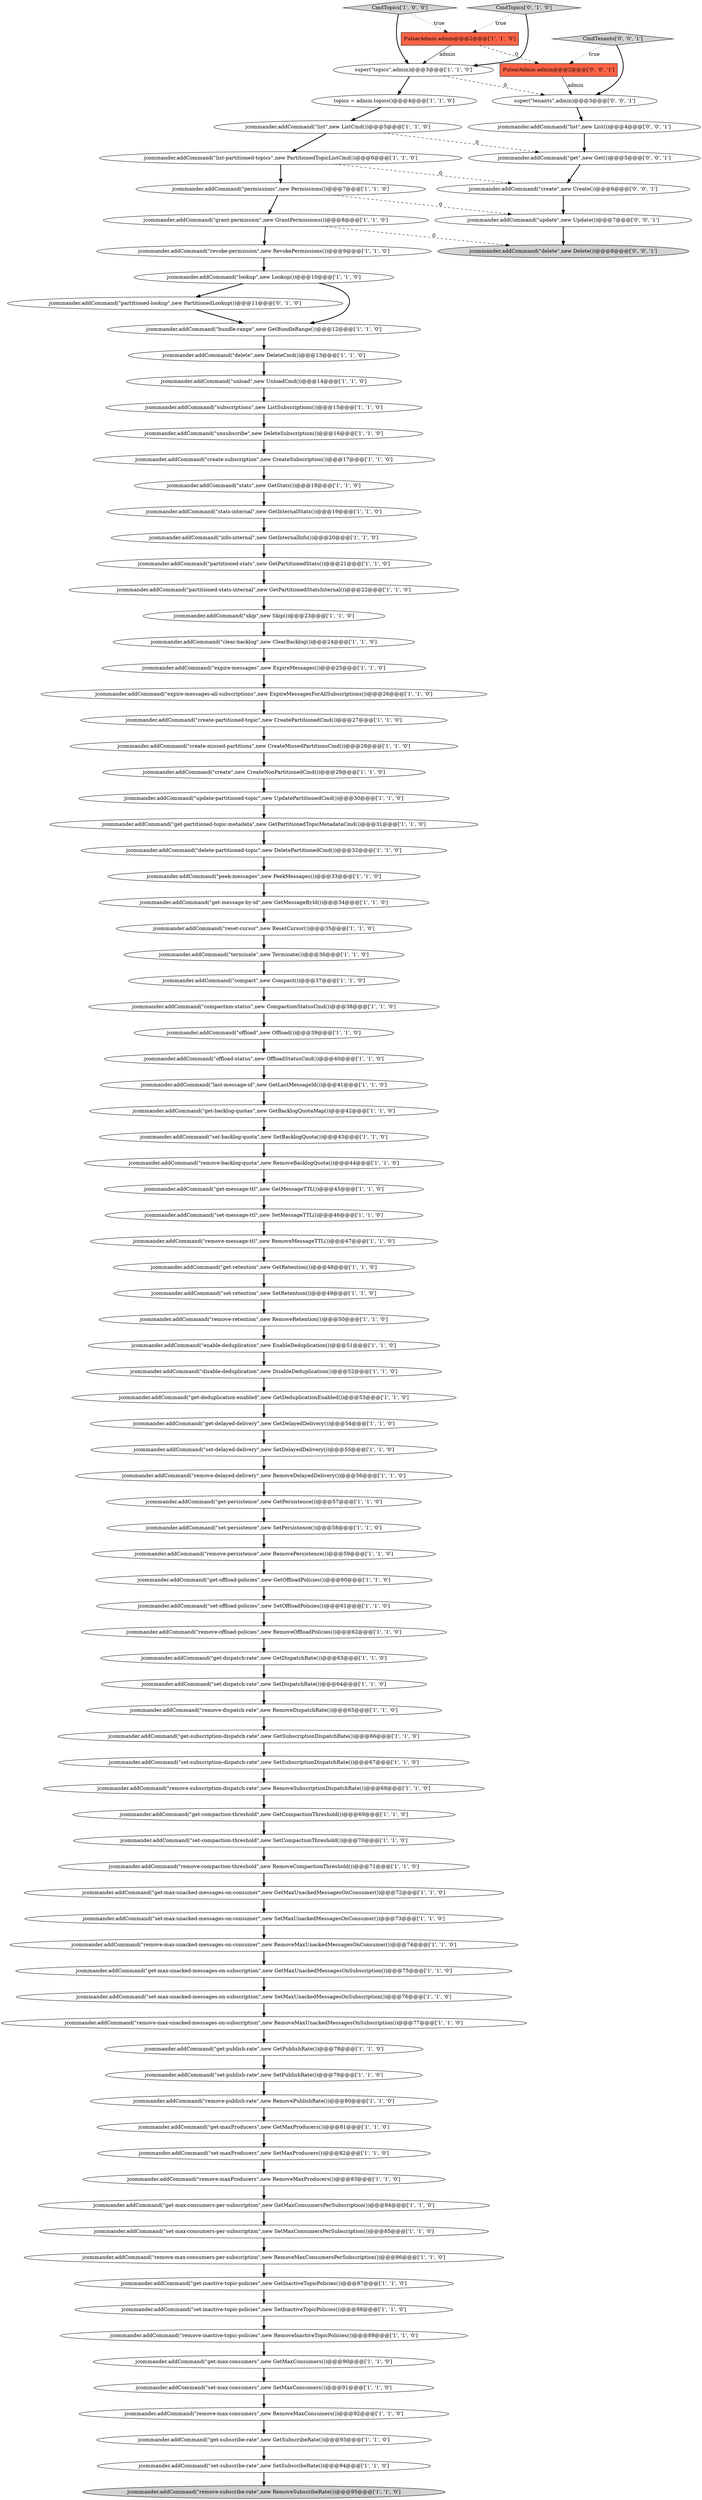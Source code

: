 digraph {
24 [style = filled, label = "jcommander.addCommand(\"get-delayed-delivery\",new GetDelayedDelivery())@@@54@@@['1', '1', '0']", fillcolor = white, shape = ellipse image = "AAA0AAABBB1BBB"];
49 [style = filled, label = "jcommander.addCommand(\"get-max-unacked-messages-on-subscription\",new GetMaxUnackedMessagesOnSubscription())@@@75@@@['1', '1', '0']", fillcolor = white, shape = ellipse image = "AAA0AAABBB1BBB"];
65 [style = filled, label = "jcommander.addCommand(\"permissions\",new Permissions())@@@7@@@['1', '1', '0']", fillcolor = white, shape = ellipse image = "AAA0AAABBB1BBB"];
93 [style = filled, label = "jcommander.addCommand(\"get-partitioned-topic-metadata\",new GetPartitionedTopicMetadataCmd())@@@31@@@['1', '1', '0']", fillcolor = white, shape = ellipse image = "AAA0AAABBB1BBB"];
75 [style = filled, label = "jcommander.addCommand(\"set-max-unacked-messages-on-subscription\",new SetMaxUnackedMessagesOnSubscription())@@@76@@@['1', '1', '0']", fillcolor = white, shape = ellipse image = "AAA0AAABBB1BBB"];
69 [style = filled, label = "jcommander.addCommand(\"list\",new ListCmd())@@@5@@@['1', '1', '0']", fillcolor = white, shape = ellipse image = "AAA0AAABBB1BBB"];
64 [style = filled, label = "jcommander.addCommand(\"create\",new CreateNonPartitionedCmd())@@@29@@@['1', '1', '0']", fillcolor = white, shape = ellipse image = "AAA0AAABBB1BBB"];
33 [style = filled, label = "jcommander.addCommand(\"terminate\",new Terminate())@@@36@@@['1', '1', '0']", fillcolor = white, shape = ellipse image = "AAA0AAABBB1BBB"];
17 [style = filled, label = "jcommander.addCommand(\"get-persistence\",new GetPersistence())@@@57@@@['1', '1', '0']", fillcolor = white, shape = ellipse image = "AAA0AAABBB1BBB"];
102 [style = filled, label = "jcommander.addCommand(\"list\",new List())@@@4@@@['0', '0', '1']", fillcolor = white, shape = ellipse image = "AAA0AAABBB3BBB"];
30 [style = filled, label = "jcommander.addCommand(\"remove-dispatch-rate\",new RemoveDispatchRate())@@@65@@@['1', '1', '0']", fillcolor = white, shape = ellipse image = "AAA0AAABBB1BBB"];
12 [style = filled, label = "jcommander.addCommand(\"partitioned-stats\",new GetPartitionedStats())@@@21@@@['1', '1', '0']", fillcolor = white, shape = ellipse image = "AAA0AAABBB1BBB"];
89 [style = filled, label = "jcommander.addCommand(\"remove-inactive-topic-policies\",new RemoveInactiveTopicPolicies())@@@89@@@['1', '1', '0']", fillcolor = white, shape = ellipse image = "AAA0AAABBB1BBB"];
94 [style = filled, label = "jcommander.addCommand(\"partitioned-lookup\",new PartitionedLookup())@@@11@@@['0', '1', '0']", fillcolor = white, shape = ellipse image = "AAA1AAABBB2BBB"];
96 [style = filled, label = "CmdTenants['0', '0', '1']", fillcolor = lightgray, shape = diamond image = "AAA0AAABBB3BBB"];
98 [style = filled, label = "PulsarAdmin admin@@@2@@@['0', '0', '1']", fillcolor = tomato, shape = box image = "AAA0AAABBB3BBB"];
37 [style = filled, label = "jcommander.addCommand(\"set-subscription-dispatch-rate\",new SetSubscriptionDispatchRate())@@@67@@@['1', '1', '0']", fillcolor = white, shape = ellipse image = "AAA0AAABBB1BBB"];
54 [style = filled, label = "jcommander.addCommand(\"get-dispatch-rate\",new GetDispatchRate())@@@63@@@['1', '1', '0']", fillcolor = white, shape = ellipse image = "AAA0AAABBB1BBB"];
47 [style = filled, label = "super(\"topics\",admin)@@@3@@@['1', '1', '0']", fillcolor = white, shape = ellipse image = "AAA0AAABBB1BBB"];
50 [style = filled, label = "jcommander.addCommand(\"get-max-consumers\",new GetMaxConsumers())@@@90@@@['1', '1', '0']", fillcolor = white, shape = ellipse image = "AAA0AAABBB1BBB"];
27 [style = filled, label = "topics = admin.topics()@@@4@@@['1', '1', '0']", fillcolor = white, shape = ellipse image = "AAA0AAABBB1BBB"];
7 [style = filled, label = "jcommander.addCommand(\"set-inactive-topic-policies\",new SetInactiveTopicPolicies())@@@88@@@['1', '1', '0']", fillcolor = white, shape = ellipse image = "AAA0AAABBB1BBB"];
18 [style = filled, label = "jcommander.addCommand(\"stats\",new GetStats())@@@18@@@['1', '1', '0']", fillcolor = white, shape = ellipse image = "AAA0AAABBB1BBB"];
41 [style = filled, label = "jcommander.addCommand(\"subscriptions\",new ListSubscriptions())@@@15@@@['1', '1', '0']", fillcolor = white, shape = ellipse image = "AAA0AAABBB1BBB"];
100 [style = filled, label = "jcommander.addCommand(\"create\",new Create())@@@6@@@['0', '0', '1']", fillcolor = white, shape = ellipse image = "AAA0AAABBB3BBB"];
67 [style = filled, label = "jcommander.addCommand(\"expire-messages-all-subscriptions\",new ExpireMessagesForAllSubscriptions())@@@26@@@['1', '1', '0']", fillcolor = white, shape = ellipse image = "AAA0AAABBB1BBB"];
8 [style = filled, label = "jcommander.addCommand(\"get-message-by-id\",new GetMessageById())@@@34@@@['1', '1', '0']", fillcolor = white, shape = ellipse image = "AAA0AAABBB1BBB"];
80 [style = filled, label = "jcommander.addCommand(\"offload\",new Offload())@@@39@@@['1', '1', '0']", fillcolor = white, shape = ellipse image = "AAA0AAABBB1BBB"];
97 [style = filled, label = "super(\"tenants\",admin)@@@3@@@['0', '0', '1']", fillcolor = white, shape = ellipse image = "AAA0AAABBB3BBB"];
22 [style = filled, label = "jcommander.addCommand(\"get-publish-rate\",new GetPublishRate())@@@78@@@['1', '1', '0']", fillcolor = white, shape = ellipse image = "AAA0AAABBB1BBB"];
52 [style = filled, label = "jcommander.addCommand(\"get-subscribe-rate\",new GetSubscribeRate())@@@93@@@['1', '1', '0']", fillcolor = white, shape = ellipse image = "AAA0AAABBB1BBB"];
2 [style = filled, label = "jcommander.addCommand(\"remove-compaction-threshold\",new RemoveCompactionThreshold())@@@71@@@['1', '1', '0']", fillcolor = white, shape = ellipse image = "AAA0AAABBB1BBB"];
60 [style = filled, label = "jcommander.addCommand(\"last-message-id\",new GetLastMessageId())@@@41@@@['1', '1', '0']", fillcolor = white, shape = ellipse image = "AAA0AAABBB1BBB"];
36 [style = filled, label = "jcommander.addCommand(\"disable-deduplication\",new DisableDeduplication())@@@52@@@['1', '1', '0']", fillcolor = white, shape = ellipse image = "AAA0AAABBB1BBB"];
45 [style = filled, label = "jcommander.addCommand(\"get-offload-policies\",new GetOffloadPolicies())@@@60@@@['1', '1', '0']", fillcolor = white, shape = ellipse image = "AAA0AAABBB1BBB"];
58 [style = filled, label = "jcommander.addCommand(\"skip\",new Skip())@@@23@@@['1', '1', '0']", fillcolor = white, shape = ellipse image = "AAA0AAABBB1BBB"];
82 [style = filled, label = "jcommander.addCommand(\"offload-status\",new OffloadStatusCmd())@@@40@@@['1', '1', '0']", fillcolor = white, shape = ellipse image = "AAA0AAABBB1BBB"];
63 [style = filled, label = "jcommander.addCommand(\"expire-messages\",new ExpireMessages())@@@25@@@['1', '1', '0']", fillcolor = white, shape = ellipse image = "AAA0AAABBB1BBB"];
78 [style = filled, label = "jcommander.addCommand(\"grant-permission\",new GrantPermissions())@@@8@@@['1', '1', '0']", fillcolor = white, shape = ellipse image = "AAA0AAABBB1BBB"];
0 [style = filled, label = "jcommander.addCommand(\"get-message-ttl\",new GetMessageTTL())@@@45@@@['1', '1', '0']", fillcolor = white, shape = ellipse image = "AAA0AAABBB1BBB"];
15 [style = filled, label = "jcommander.addCommand(\"remove-max-consumers\",new RemoveMaxConsumers())@@@92@@@['1', '1', '0']", fillcolor = white, shape = ellipse image = "AAA0AAABBB1BBB"];
74 [style = filled, label = "jcommander.addCommand(\"set-dispatch-rate\",new SetDispatchRate())@@@64@@@['1', '1', '0']", fillcolor = white, shape = ellipse image = "AAA0AAABBB1BBB"];
10 [style = filled, label = "jcommander.addCommand(\"get-subscription-dispatch-rate\",new GetSubscriptionDispatchRate())@@@66@@@['1', '1', '0']", fillcolor = white, shape = ellipse image = "AAA0AAABBB1BBB"];
23 [style = filled, label = "jcommander.addCommand(\"get-maxProducers\",new GetMaxProducers())@@@81@@@['1', '1', '0']", fillcolor = white, shape = ellipse image = "AAA0AAABBB1BBB"];
16 [style = filled, label = "jcommander.addCommand(\"lookup\",new Lookup())@@@10@@@['1', '1', '0']", fillcolor = white, shape = ellipse image = "AAA0AAABBB1BBB"];
81 [style = filled, label = "jcommander.addCommand(\"set-persistence\",new SetPersistence())@@@58@@@['1', '1', '0']", fillcolor = white, shape = ellipse image = "AAA0AAABBB1BBB"];
85 [style = filled, label = "jcommander.addCommand(\"clear-backlog\",new ClearBacklog())@@@24@@@['1', '1', '0']", fillcolor = white, shape = ellipse image = "AAA0AAABBB1BBB"];
35 [style = filled, label = "jcommander.addCommand(\"remove-maxProducers\",new RemoveMaxProducers())@@@83@@@['1', '1', '0']", fillcolor = white, shape = ellipse image = "AAA0AAABBB1BBB"];
55 [style = filled, label = "jcommander.addCommand(\"get-max-unacked-messages-on-consumer\",new GetMaxUnackedMessagesOnConsumer())@@@72@@@['1', '1', '0']", fillcolor = white, shape = ellipse image = "AAA0AAABBB1BBB"];
11 [style = filled, label = "CmdTopics['1', '0', '0']", fillcolor = lightgray, shape = diamond image = "AAA0AAABBB1BBB"];
51 [style = filled, label = "jcommander.addCommand(\"info-internal\",new GetInternalInfo())@@@20@@@['1', '1', '0']", fillcolor = white, shape = ellipse image = "AAA0AAABBB1BBB"];
61 [style = filled, label = "jcommander.addCommand(\"remove-persistence\",new RemovePersistence())@@@59@@@['1', '1', '0']", fillcolor = white, shape = ellipse image = "AAA0AAABBB1BBB"];
31 [style = filled, label = "jcommander.addCommand(\"get-max-consumers-per-subscription\",new GetMaxConsumersPerSubscription())@@@84@@@['1', '1', '0']", fillcolor = white, shape = ellipse image = "AAA0AAABBB1BBB"];
3 [style = filled, label = "jcommander.addCommand(\"compaction-status\",new CompactionStatusCmd())@@@38@@@['1', '1', '0']", fillcolor = white, shape = ellipse image = "AAA0AAABBB1BBB"];
28 [style = filled, label = "jcommander.addCommand(\"get-compaction-threshold\",new GetCompactionThreshold())@@@69@@@['1', '1', '0']", fillcolor = white, shape = ellipse image = "AAA0AAABBB1BBB"];
59 [style = filled, label = "jcommander.addCommand(\"set-compaction-threshold\",new SetCompactionThreshold())@@@70@@@['1', '1', '0']", fillcolor = white, shape = ellipse image = "AAA0AAABBB1BBB"];
29 [style = filled, label = "jcommander.addCommand(\"set-max-consumers-per-subscription\",new SetMaxConsumersPerSubscription())@@@85@@@['1', '1', '0']", fillcolor = white, shape = ellipse image = "AAA0AAABBB1BBB"];
5 [style = filled, label = "jcommander.addCommand(\"peek-messages\",new PeekMessages())@@@33@@@['1', '1', '0']", fillcolor = white, shape = ellipse image = "AAA0AAABBB1BBB"];
9 [style = filled, label = "jcommander.addCommand(\"remove-offload-policies\",new RemoveOffloadPolicies())@@@62@@@['1', '1', '0']", fillcolor = white, shape = ellipse image = "AAA0AAABBB1BBB"];
71 [style = filled, label = "jcommander.addCommand(\"compact\",new Compact())@@@37@@@['1', '1', '0']", fillcolor = white, shape = ellipse image = "AAA0AAABBB1BBB"];
76 [style = filled, label = "jcommander.addCommand(\"remove-max-unacked-messages-on-subscription\",new RemoveMaxUnackedMessagesOnSubscription())@@@77@@@['1', '1', '0']", fillcolor = white, shape = ellipse image = "AAA0AAABBB1BBB"];
56 [style = filled, label = "jcommander.addCommand(\"revoke-permission\",new RevokePermissions())@@@9@@@['1', '1', '0']", fillcolor = white, shape = ellipse image = "AAA0AAABBB1BBB"];
40 [style = filled, label = "jcommander.addCommand(\"list-partitioned-topics\",new PartitionedTopicListCmd())@@@6@@@['1', '1', '0']", fillcolor = white, shape = ellipse image = "AAA0AAABBB1BBB"];
103 [style = filled, label = "jcommander.addCommand(\"delete\",new Delete())@@@8@@@['0', '0', '1']", fillcolor = lightgray, shape = ellipse image = "AAA0AAABBB3BBB"];
1 [style = filled, label = "jcommander.addCommand(\"delete-partitioned-topic\",new DeletePartitionedCmd())@@@32@@@['1', '1', '0']", fillcolor = white, shape = ellipse image = "AAA0AAABBB1BBB"];
44 [style = filled, label = "jcommander.addCommand(\"set-backlog-quota\",new SetBacklogQuota())@@@43@@@['1', '1', '0']", fillcolor = white, shape = ellipse image = "AAA0AAABBB1BBB"];
14 [style = filled, label = "jcommander.addCommand(\"enable-deduplication\",new EnableDeduplication())@@@51@@@['1', '1', '0']", fillcolor = white, shape = ellipse image = "AAA0AAABBB1BBB"];
79 [style = filled, label = "jcommander.addCommand(\"remove-retention\",new RemoveRetention())@@@50@@@['1', '1', '0']", fillcolor = white, shape = ellipse image = "AAA0AAABBB1BBB"];
92 [style = filled, label = "jcommander.addCommand(\"stats-internal\",new GetInternalStats())@@@19@@@['1', '1', '0']", fillcolor = white, shape = ellipse image = "AAA0AAABBB1BBB"];
95 [style = filled, label = "CmdTopics['0', '1', '0']", fillcolor = lightgray, shape = diamond image = "AAA0AAABBB2BBB"];
99 [style = filled, label = "jcommander.addCommand(\"get\",new Get())@@@5@@@['0', '0', '1']", fillcolor = white, shape = ellipse image = "AAA0AAABBB3BBB"];
48 [style = filled, label = "jcommander.addCommand(\"remove-backlog-quota\",new RemoveBacklogQuota())@@@44@@@['1', '1', '0']", fillcolor = white, shape = ellipse image = "AAA0AAABBB1BBB"];
26 [style = filled, label = "jcommander.addCommand(\"set-publish-rate\",new SetPublishRate())@@@79@@@['1', '1', '0']", fillcolor = white, shape = ellipse image = "AAA0AAABBB1BBB"];
38 [style = filled, label = "jcommander.addCommand(\"remove-subscription-dispatch-rate\",new RemoveSubscriptionDispatchRate())@@@68@@@['1', '1', '0']", fillcolor = white, shape = ellipse image = "AAA0AAABBB1BBB"];
43 [style = filled, label = "jcommander.addCommand(\"update-partitioned-topic\",new UpdatePartitionedCmd())@@@30@@@['1', '1', '0']", fillcolor = white, shape = ellipse image = "AAA0AAABBB1BBB"];
90 [style = filled, label = "jcommander.addCommand(\"get-deduplication-enabled\",new GetDeduplicationEnabled())@@@53@@@['1', '1', '0']", fillcolor = white, shape = ellipse image = "AAA0AAABBB1BBB"];
66 [style = filled, label = "jcommander.addCommand(\"remove-max-consumers-per-subscription\",new RemoveMaxConsumersPerSubscription())@@@86@@@['1', '1', '0']", fillcolor = white, shape = ellipse image = "AAA0AAABBB1BBB"];
57 [style = filled, label = "jcommander.addCommand(\"set-max-unacked-messages-on-consumer\",new SetMaxUnackedMessagesOnConsumer())@@@73@@@['1', '1', '0']", fillcolor = white, shape = ellipse image = "AAA0AAABBB1BBB"];
77 [style = filled, label = "jcommander.addCommand(\"delete\",new DeleteCmd())@@@13@@@['1', '1', '0']", fillcolor = white, shape = ellipse image = "AAA0AAABBB1BBB"];
34 [style = filled, label = "jcommander.addCommand(\"get-backlog-quotas\",new GetBacklogQuotaMap())@@@42@@@['1', '1', '0']", fillcolor = white, shape = ellipse image = "AAA0AAABBB1BBB"];
20 [style = filled, label = "jcommander.addCommand(\"remove-max-unacked-messages-on-consumer\",new RemoveMaxUnackedMessagesOnConsumer())@@@74@@@['1', '1', '0']", fillcolor = white, shape = ellipse image = "AAA0AAABBB1BBB"];
73 [style = filled, label = "PulsarAdmin admin@@@2@@@['1', '1', '0']", fillcolor = tomato, shape = box image = "AAA0AAABBB1BBB"];
21 [style = filled, label = "jcommander.addCommand(\"bundle-range\",new GetBundleRange())@@@12@@@['1', '1', '0']", fillcolor = white, shape = ellipse image = "AAA0AAABBB1BBB"];
70 [style = filled, label = "jcommander.addCommand(\"reset-cursor\",new ResetCursor())@@@35@@@['1', '1', '0']", fillcolor = white, shape = ellipse image = "AAA0AAABBB1BBB"];
53 [style = filled, label = "jcommander.addCommand(\"get-retention\",new GetRetention())@@@48@@@['1', '1', '0']", fillcolor = white, shape = ellipse image = "AAA0AAABBB1BBB"];
88 [style = filled, label = "jcommander.addCommand(\"set-offload-policies\",new SetOffloadPolicies())@@@61@@@['1', '1', '0']", fillcolor = white, shape = ellipse image = "AAA0AAABBB1BBB"];
62 [style = filled, label = "jcommander.addCommand(\"remove-message-ttl\",new RemoveMessageTTL())@@@47@@@['1', '1', '0']", fillcolor = white, shape = ellipse image = "AAA0AAABBB1BBB"];
25 [style = filled, label = "jcommander.addCommand(\"unsubscribe\",new DeleteSubscription())@@@16@@@['1', '1', '0']", fillcolor = white, shape = ellipse image = "AAA0AAABBB1BBB"];
84 [style = filled, label = "jcommander.addCommand(\"create-subscription\",new CreateSubscription())@@@17@@@['1', '1', '0']", fillcolor = white, shape = ellipse image = "AAA0AAABBB1BBB"];
39 [style = filled, label = "jcommander.addCommand(\"partitioned-stats-internal\",new GetPartitionedStatsInternal())@@@22@@@['1', '1', '0']", fillcolor = white, shape = ellipse image = "AAA0AAABBB1BBB"];
19 [style = filled, label = "jcommander.addCommand(\"set-message-ttl\",new SetMessageTTL())@@@46@@@['1', '1', '0']", fillcolor = white, shape = ellipse image = "AAA0AAABBB1BBB"];
91 [style = filled, label = "jcommander.addCommand(\"set-max-consumers\",new SetMaxConsumers())@@@91@@@['1', '1', '0']", fillcolor = white, shape = ellipse image = "AAA0AAABBB1BBB"];
13 [style = filled, label = "jcommander.addCommand(\"unload\",new UnloadCmd())@@@14@@@['1', '1', '0']", fillcolor = white, shape = ellipse image = "AAA0AAABBB1BBB"];
46 [style = filled, label = "jcommander.addCommand(\"remove-subscribe-rate\",new RemoveSubscribeRate())@@@95@@@['1', '1', '0']", fillcolor = lightgray, shape = ellipse image = "AAA0AAABBB1BBB"];
4 [style = filled, label = "jcommander.addCommand(\"set-maxProducers\",new SetMaxProducers())@@@82@@@['1', '1', '0']", fillcolor = white, shape = ellipse image = "AAA0AAABBB1BBB"];
32 [style = filled, label = "jcommander.addCommand(\"set-subscribe-rate\",new SetSubscribeRate())@@@94@@@['1', '1', '0']", fillcolor = white, shape = ellipse image = "AAA0AAABBB1BBB"];
72 [style = filled, label = "jcommander.addCommand(\"remove-delayed-delivery\",new RemoveDelayedDelivery())@@@56@@@['1', '1', '0']", fillcolor = white, shape = ellipse image = "AAA0AAABBB1BBB"];
83 [style = filled, label = "jcommander.addCommand(\"create-missed-partitions\",new CreateMissedPartitionsCmd())@@@28@@@['1', '1', '0']", fillcolor = white, shape = ellipse image = "AAA0AAABBB1BBB"];
68 [style = filled, label = "jcommander.addCommand(\"remove-publish-rate\",new RemovePublishRate())@@@80@@@['1', '1', '0']", fillcolor = white, shape = ellipse image = "AAA0AAABBB1BBB"];
86 [style = filled, label = "jcommander.addCommand(\"set-retention\",new SetRetention())@@@49@@@['1', '1', '0']", fillcolor = white, shape = ellipse image = "AAA0AAABBB1BBB"];
42 [style = filled, label = "jcommander.addCommand(\"create-partitioned-topic\",new CreatePartitionedCmd())@@@27@@@['1', '1', '0']", fillcolor = white, shape = ellipse image = "AAA0AAABBB1BBB"];
101 [style = filled, label = "jcommander.addCommand(\"update\",new Update())@@@7@@@['0', '0', '1']", fillcolor = white, shape = ellipse image = "AAA0AAABBB3BBB"];
87 [style = filled, label = "jcommander.addCommand(\"set-delayed-delivery\",new SetDelayedDelivery())@@@55@@@['1', '1', '0']", fillcolor = white, shape = ellipse image = "AAA0AAABBB1BBB"];
6 [style = filled, label = "jcommander.addCommand(\"get-inactive-topic-policies\",new GetInactiveTopicPolicies())@@@87@@@['1', '1', '0']", fillcolor = white, shape = ellipse image = "AAA0AAABBB1BBB"];
54->74 [style = bold, label=""];
42->83 [style = bold, label=""];
25->84 [style = bold, label=""];
19->62 [style = bold, label=""];
84->18 [style = bold, label=""];
39->58 [style = bold, label=""];
71->3 [style = bold, label=""];
8->70 [style = bold, label=""];
69->40 [style = bold, label=""];
44->48 [style = bold, label=""];
62->53 [style = bold, label=""];
97->102 [style = bold, label=""];
94->21 [style = bold, label=""];
93->1 [style = bold, label=""];
27->69 [style = bold, label=""];
52->32 [style = bold, label=""];
51->12 [style = bold, label=""];
20->49 [style = bold, label=""];
79->14 [style = bold, label=""];
98->97 [style = solid, label="admin"];
78->103 [style = dashed, label="0"];
31->29 [style = bold, label=""];
23->4 [style = bold, label=""];
18->92 [style = bold, label=""];
1->5 [style = bold, label=""];
64->43 [style = bold, label=""];
12->39 [style = bold, label=""];
67->42 [style = bold, label=""];
10->37 [style = bold, label=""];
38->28 [style = bold, label=""];
47->27 [style = bold, label=""];
50->91 [style = bold, label=""];
3->80 [style = bold, label=""];
90->24 [style = bold, label=""];
16->94 [style = bold, label=""];
0->19 [style = bold, label=""];
74->30 [style = bold, label=""];
58->85 [style = bold, label=""];
91->15 [style = bold, label=""];
13->41 [style = bold, label=""];
66->6 [style = bold, label=""];
82->60 [style = bold, label=""];
102->99 [style = bold, label=""];
37->38 [style = bold, label=""];
75->76 [style = bold, label=""];
73->98 [style = dashed, label="0"];
100->101 [style = bold, label=""];
65->78 [style = bold, label=""];
34->44 [style = bold, label=""];
36->90 [style = bold, label=""];
78->56 [style = bold, label=""];
21->77 [style = bold, label=""];
14->36 [style = bold, label=""];
81->61 [style = bold, label=""];
28->59 [style = bold, label=""];
57->20 [style = bold, label=""];
48->0 [style = bold, label=""];
5->8 [style = bold, label=""];
99->100 [style = bold, label=""];
35->31 [style = bold, label=""];
11->73 [style = dotted, label="true"];
63->67 [style = bold, label=""];
69->99 [style = dashed, label="0"];
45->88 [style = bold, label=""];
4->35 [style = bold, label=""];
96->98 [style = dotted, label="true"];
2->55 [style = bold, label=""];
95->73 [style = dotted, label="true"];
70->33 [style = bold, label=""];
73->47 [style = solid, label="admin"];
72->17 [style = bold, label=""];
89->50 [style = bold, label=""];
59->2 [style = bold, label=""];
32->46 [style = bold, label=""];
87->72 [style = bold, label=""];
53->86 [style = bold, label=""];
92->51 [style = bold, label=""];
43->93 [style = bold, label=""];
29->66 [style = bold, label=""];
101->103 [style = bold, label=""];
61->45 [style = bold, label=""];
88->9 [style = bold, label=""];
68->23 [style = bold, label=""];
96->97 [style = bold, label=""];
40->65 [style = bold, label=""];
33->71 [style = bold, label=""];
15->52 [style = bold, label=""];
24->87 [style = bold, label=""];
7->89 [style = bold, label=""];
95->47 [style = bold, label=""];
49->75 [style = bold, label=""];
41->25 [style = bold, label=""];
80->82 [style = bold, label=""];
77->13 [style = bold, label=""];
17->81 [style = bold, label=""];
11->47 [style = bold, label=""];
30->10 [style = bold, label=""];
76->22 [style = bold, label=""];
55->57 [style = bold, label=""];
47->97 [style = dashed, label="0"];
85->63 [style = bold, label=""];
16->21 [style = bold, label=""];
22->26 [style = bold, label=""];
40->100 [style = dashed, label="0"];
60->34 [style = bold, label=""];
83->64 [style = bold, label=""];
6->7 [style = bold, label=""];
86->79 [style = bold, label=""];
65->101 [style = dashed, label="0"];
9->54 [style = bold, label=""];
26->68 [style = bold, label=""];
56->16 [style = bold, label=""];
}
